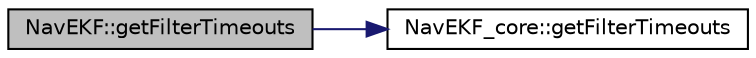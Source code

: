 digraph "NavEKF::getFilterTimeouts"
{
 // INTERACTIVE_SVG=YES
  edge [fontname="Helvetica",fontsize="10",labelfontname="Helvetica",labelfontsize="10"];
  node [fontname="Helvetica",fontsize="10",shape=record];
  rankdir="LR";
  Node1 [label="NavEKF::getFilterTimeouts",height=0.2,width=0.4,color="black", fillcolor="grey75", style="filled", fontcolor="black"];
  Node1 -> Node2 [color="midnightblue",fontsize="10",style="solid",fontname="Helvetica"];
  Node2 [label="NavEKF_core::getFilterTimeouts",height=0.2,width=0.4,color="black", fillcolor="white", style="filled",URL="$classNavEKF__core.html#a8bc45547eb28d2b936fc1080c670c415"];
}
